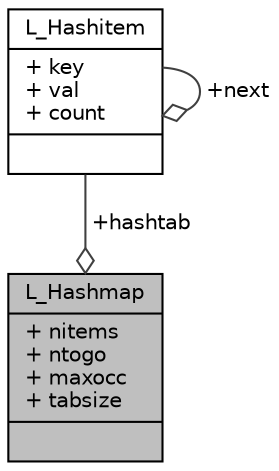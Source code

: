 digraph "L_Hashmap"
{
 // LATEX_PDF_SIZE
  edge [fontname="Helvetica",fontsize="10",labelfontname="Helvetica",labelfontsize="10"];
  node [fontname="Helvetica",fontsize="10",shape=record];
  Node1 [label="{L_Hashmap\n|+ nitems\l+ ntogo\l+ maxocc\l+ tabsize\l|}",height=0.2,width=0.4,color="black", fillcolor="grey75", style="filled", fontcolor="black",tooltip=" "];
  Node2 -> Node1 [color="grey25",fontsize="10",style="solid",label=" +hashtab" ,arrowhead="odiamond",fontname="Helvetica"];
  Node2 [label="{L_Hashitem\n|+ key\l+ val\l+ count\l|}",height=0.2,width=0.4,color="black", fillcolor="white", style="filled",URL="$struct_l___hashitem.html",tooltip=" "];
  Node2 -> Node2 [color="grey25",fontsize="10",style="solid",label=" +next" ,arrowhead="odiamond",fontname="Helvetica"];
}
